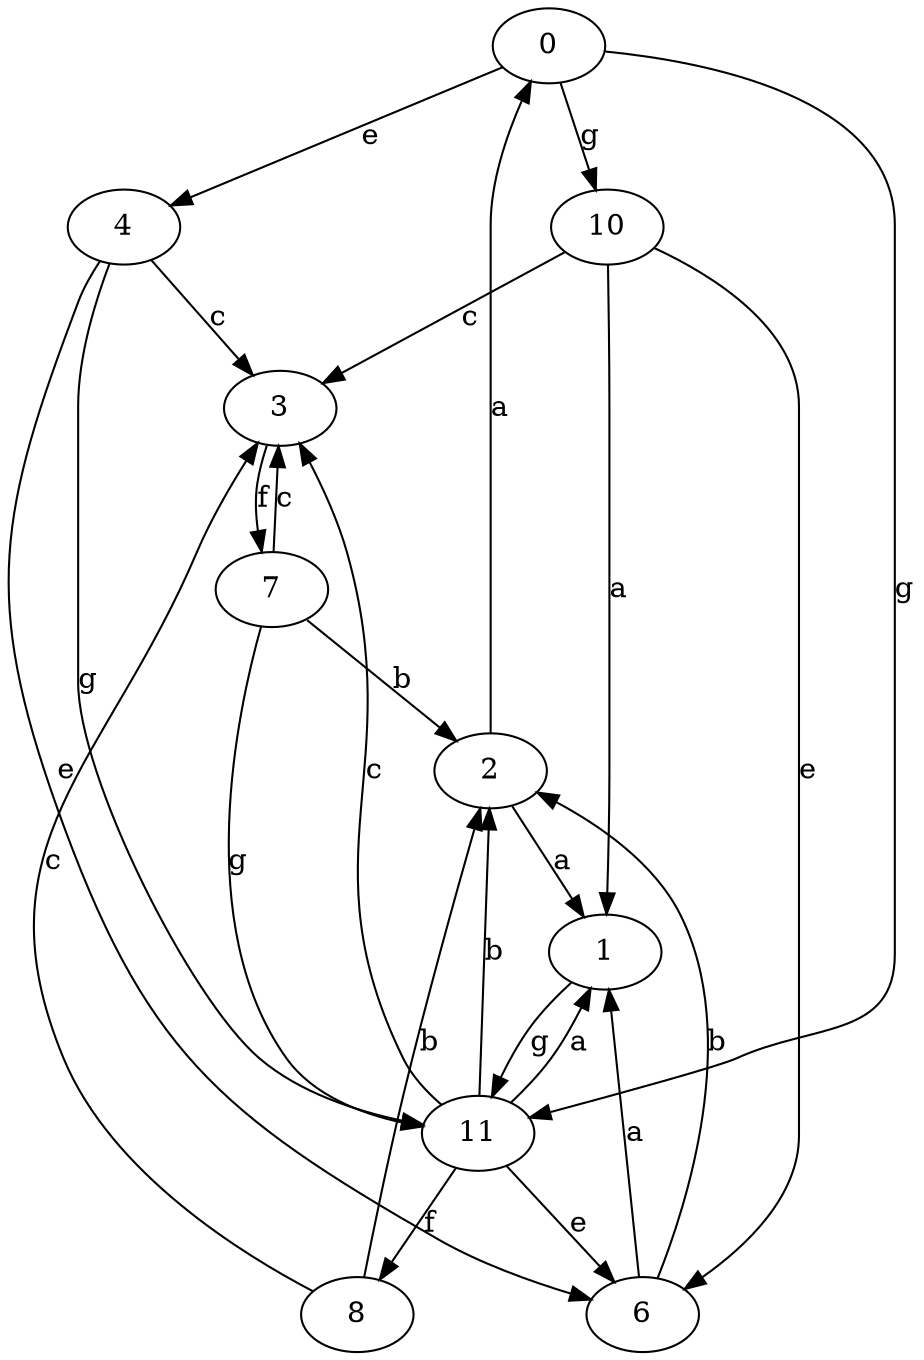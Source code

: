 strict digraph  {
0;
1;
2;
3;
4;
6;
7;
8;
10;
11;
0 -> 4  [label=e];
0 -> 10  [label=g];
0 -> 11  [label=g];
1 -> 11  [label=g];
2 -> 0  [label=a];
2 -> 1  [label=a];
3 -> 7  [label=f];
4 -> 3  [label=c];
4 -> 6  [label=e];
4 -> 11  [label=g];
6 -> 1  [label=a];
6 -> 2  [label=b];
7 -> 2  [label=b];
7 -> 3  [label=c];
7 -> 11  [label=g];
8 -> 2  [label=b];
8 -> 3  [label=c];
10 -> 1  [label=a];
10 -> 3  [label=c];
10 -> 6  [label=e];
11 -> 1  [label=a];
11 -> 2  [label=b];
11 -> 3  [label=c];
11 -> 6  [label=e];
11 -> 8  [label=f];
}
